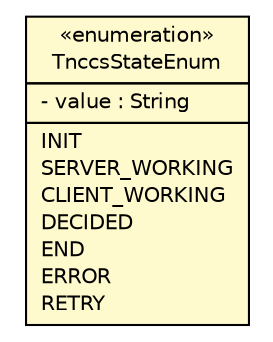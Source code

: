#!/usr/local/bin/dot
#
# Class diagram 
# Generated by UMLGraph version R5_6 (http://www.umlgraph.org/)
#

digraph G {
	edge [fontname="Helvetica",fontsize=10,labelfontname="Helvetica",labelfontsize=10];
	node [fontname="Helvetica",fontsize=10,shape=plaintext];
	nodesep=0.25;
	ranksep=0.5;
	// de.hsbremen.tc.tnc.tnccs.session.statemachine.enums.TnccsStateEnum
	c30322 [label=<<table title="de.hsbremen.tc.tnc.tnccs.session.statemachine.enums.TnccsStateEnum" border="0" cellborder="1" cellspacing="0" cellpadding="2" port="p" bgcolor="lemonChiffon" href="./TnccsStateEnum.html">
		<tr><td><table border="0" cellspacing="0" cellpadding="1">
<tr><td align="center" balign="center"> &#171;enumeration&#187; </td></tr>
<tr><td align="center" balign="center"> TnccsStateEnum </td></tr>
		</table></td></tr>
		<tr><td><table border="0" cellspacing="0" cellpadding="1">
<tr><td align="left" balign="left"> - value : String </td></tr>
		</table></td></tr>
		<tr><td><table border="0" cellspacing="0" cellpadding="1">
<tr><td align="left" balign="left"> INIT </td></tr>
<tr><td align="left" balign="left"> SERVER_WORKING </td></tr>
<tr><td align="left" balign="left"> CLIENT_WORKING </td></tr>
<tr><td align="left" balign="left"> DECIDED </td></tr>
<tr><td align="left" balign="left"> END </td></tr>
<tr><td align="left" balign="left"> ERROR </td></tr>
<tr><td align="left" balign="left"> RETRY </td></tr>
		</table></td></tr>
		</table>>, URL="./TnccsStateEnum.html", fontname="Helvetica", fontcolor="black", fontsize=10.0];
}

